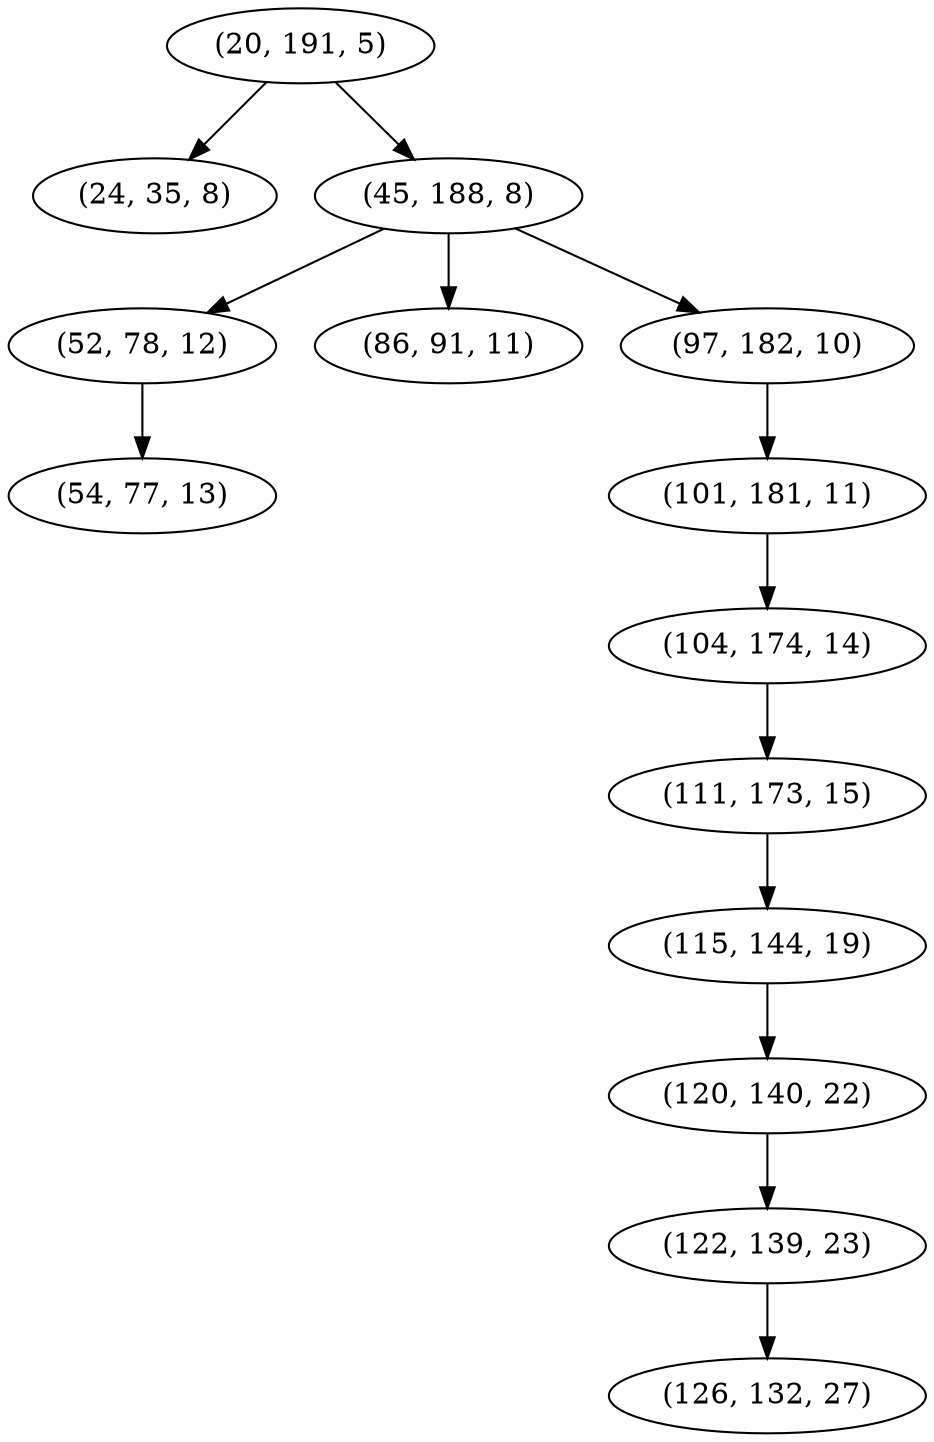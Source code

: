 digraph tree {
    "(20, 191, 5)";
    "(24, 35, 8)";
    "(45, 188, 8)";
    "(52, 78, 12)";
    "(54, 77, 13)";
    "(86, 91, 11)";
    "(97, 182, 10)";
    "(101, 181, 11)";
    "(104, 174, 14)";
    "(111, 173, 15)";
    "(115, 144, 19)";
    "(120, 140, 22)";
    "(122, 139, 23)";
    "(126, 132, 27)";
    "(20, 191, 5)" -> "(24, 35, 8)";
    "(20, 191, 5)" -> "(45, 188, 8)";
    "(45, 188, 8)" -> "(52, 78, 12)";
    "(45, 188, 8)" -> "(86, 91, 11)";
    "(45, 188, 8)" -> "(97, 182, 10)";
    "(52, 78, 12)" -> "(54, 77, 13)";
    "(97, 182, 10)" -> "(101, 181, 11)";
    "(101, 181, 11)" -> "(104, 174, 14)";
    "(104, 174, 14)" -> "(111, 173, 15)";
    "(111, 173, 15)" -> "(115, 144, 19)";
    "(115, 144, 19)" -> "(120, 140, 22)";
    "(120, 140, 22)" -> "(122, 139, 23)";
    "(122, 139, 23)" -> "(126, 132, 27)";
}
